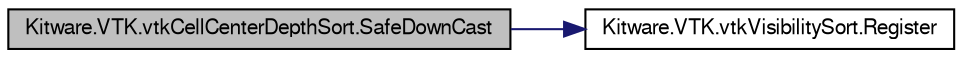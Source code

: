 digraph G
{
  bgcolor="transparent";
  edge [fontname="FreeSans",fontsize="10",labelfontname="FreeSans",labelfontsize="10"];
  node [fontname="FreeSans",fontsize="10",shape=record];
  rankdir="LR";
  Node1 [label="Kitware.VTK.vtkCellCenterDepthSort.SafeDownCast",height=0.2,width=0.4,color="black", fillcolor="grey75", style="filled" fontcolor="black"];
  Node1 -> Node2 [color="midnightblue",fontsize="10",style="solid",fontname="FreeSans"];
  Node2 [label="Kitware.VTK.vtkVisibilitySort.Register",height=0.2,width=0.4,color="black",URL="$class_kitware_1_1_v_t_k_1_1vtk_visibility_sort.html#aec0d15eeb245ee517041d18c30c458e1",tooltip="Overwritten to enable garbage collection."];
}
